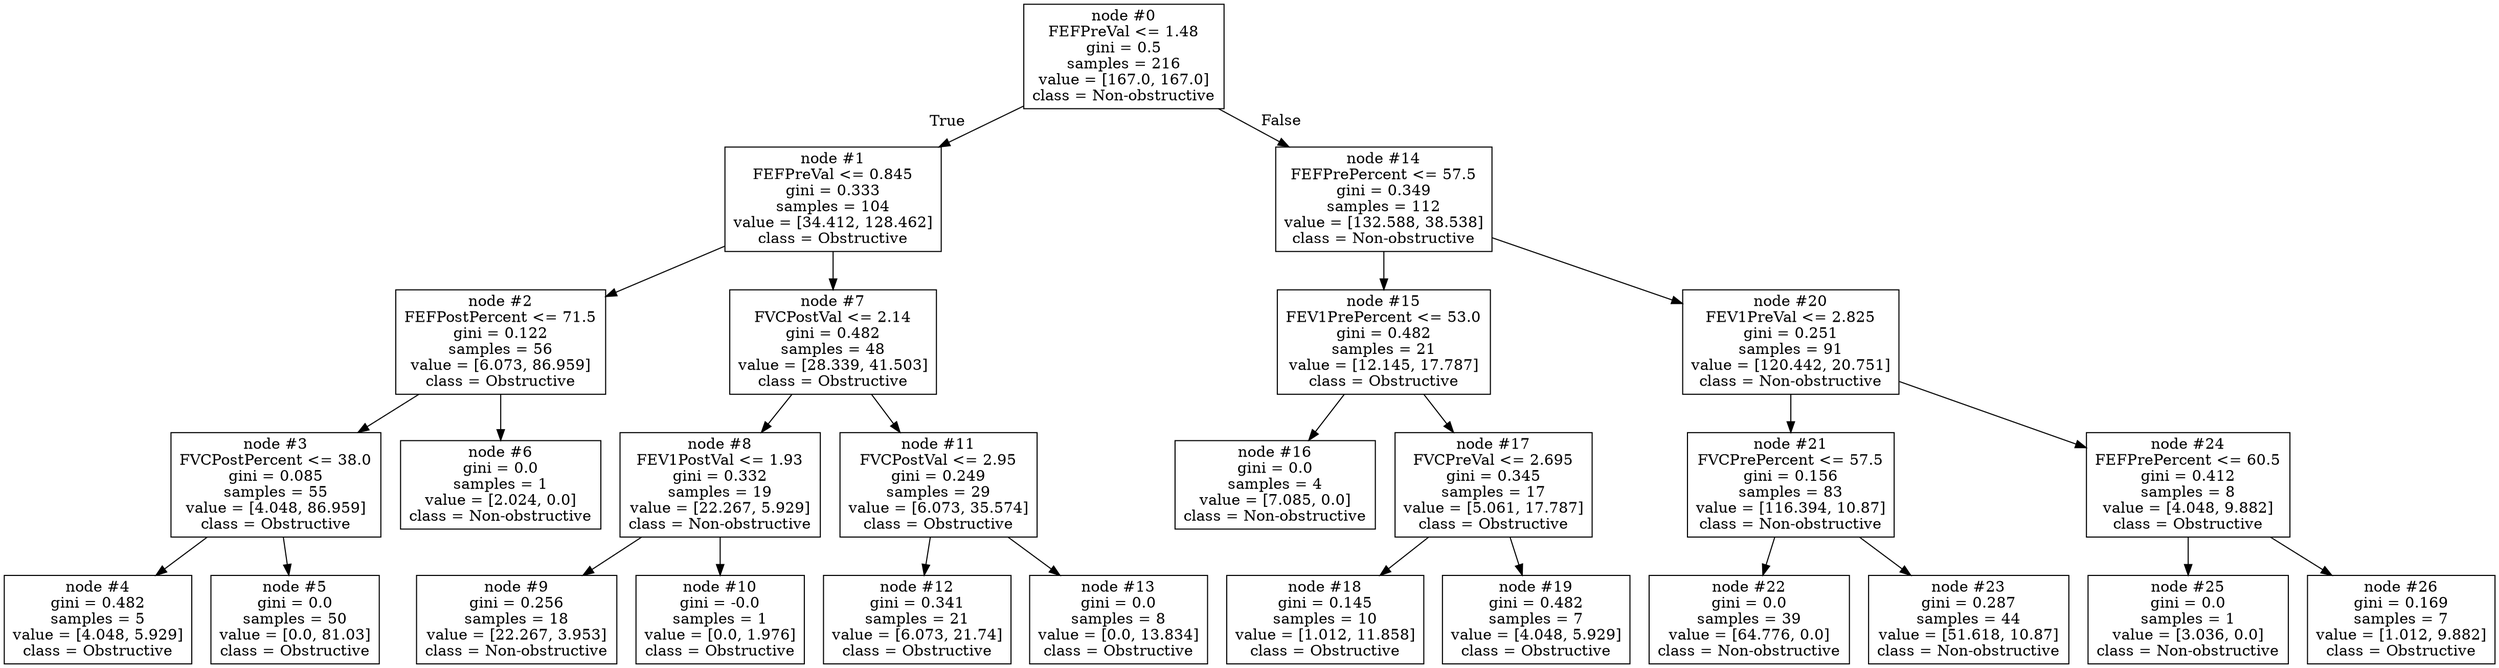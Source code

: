 digraph Tree {
node [shape=box] ;
0 [label="node #0\nFEFPreVal <= 1.48\ngini = 0.5\nsamples = 216\nvalue = [167.0, 167.0]\nclass = Non-obstructive"] ;
1 [label="node #1\nFEFPreVal <= 0.845\ngini = 0.333\nsamples = 104\nvalue = [34.412, 128.462]\nclass = Obstructive"] ;
0 -> 1 [labeldistance=2.5, labelangle=45, headlabel="True"] ;
2 [label="node #2\nFEFPostPercent <= 71.5\ngini = 0.122\nsamples = 56\nvalue = [6.073, 86.959]\nclass = Obstructive"] ;
1 -> 2 ;
3 [label="node #3\nFVCPostPercent <= 38.0\ngini = 0.085\nsamples = 55\nvalue = [4.048, 86.959]\nclass = Obstructive"] ;
2 -> 3 ;
4 [label="node #4\ngini = 0.482\nsamples = 5\nvalue = [4.048, 5.929]\nclass = Obstructive"] ;
3 -> 4 ;
5 [label="node #5\ngini = 0.0\nsamples = 50\nvalue = [0.0, 81.03]\nclass = Obstructive"] ;
3 -> 5 ;
6 [label="node #6\ngini = 0.0\nsamples = 1\nvalue = [2.024, 0.0]\nclass = Non-obstructive"] ;
2 -> 6 ;
7 [label="node #7\nFVCPostVal <= 2.14\ngini = 0.482\nsamples = 48\nvalue = [28.339, 41.503]\nclass = Obstructive"] ;
1 -> 7 ;
8 [label="node #8\nFEV1PostVal <= 1.93\ngini = 0.332\nsamples = 19\nvalue = [22.267, 5.929]\nclass = Non-obstructive"] ;
7 -> 8 ;
9 [label="node #9\ngini = 0.256\nsamples = 18\nvalue = [22.267, 3.953]\nclass = Non-obstructive"] ;
8 -> 9 ;
10 [label="node #10\ngini = -0.0\nsamples = 1\nvalue = [0.0, 1.976]\nclass = Obstructive"] ;
8 -> 10 ;
11 [label="node #11\nFVCPostVal <= 2.95\ngini = 0.249\nsamples = 29\nvalue = [6.073, 35.574]\nclass = Obstructive"] ;
7 -> 11 ;
12 [label="node #12\ngini = 0.341\nsamples = 21\nvalue = [6.073, 21.74]\nclass = Obstructive"] ;
11 -> 12 ;
13 [label="node #13\ngini = 0.0\nsamples = 8\nvalue = [0.0, 13.834]\nclass = Obstructive"] ;
11 -> 13 ;
14 [label="node #14\nFEFPrePercent <= 57.5\ngini = 0.349\nsamples = 112\nvalue = [132.588, 38.538]\nclass = Non-obstructive"] ;
0 -> 14 [labeldistance=2.5, labelangle=-45, headlabel="False"] ;
15 [label="node #15\nFEV1PrePercent <= 53.0\ngini = 0.482\nsamples = 21\nvalue = [12.145, 17.787]\nclass = Obstructive"] ;
14 -> 15 ;
16 [label="node #16\ngini = 0.0\nsamples = 4\nvalue = [7.085, 0.0]\nclass = Non-obstructive"] ;
15 -> 16 ;
17 [label="node #17\nFVCPreVal <= 2.695\ngini = 0.345\nsamples = 17\nvalue = [5.061, 17.787]\nclass = Obstructive"] ;
15 -> 17 ;
18 [label="node #18\ngini = 0.145\nsamples = 10\nvalue = [1.012, 11.858]\nclass = Obstructive"] ;
17 -> 18 ;
19 [label="node #19\ngini = 0.482\nsamples = 7\nvalue = [4.048, 5.929]\nclass = Obstructive"] ;
17 -> 19 ;
20 [label="node #20\nFEV1PreVal <= 2.825\ngini = 0.251\nsamples = 91\nvalue = [120.442, 20.751]\nclass = Non-obstructive"] ;
14 -> 20 ;
21 [label="node #21\nFVCPrePercent <= 57.5\ngini = 0.156\nsamples = 83\nvalue = [116.394, 10.87]\nclass = Non-obstructive"] ;
20 -> 21 ;
22 [label="node #22\ngini = 0.0\nsamples = 39\nvalue = [64.776, 0.0]\nclass = Non-obstructive"] ;
21 -> 22 ;
23 [label="node #23\ngini = 0.287\nsamples = 44\nvalue = [51.618, 10.87]\nclass = Non-obstructive"] ;
21 -> 23 ;
24 [label="node #24\nFEFPrePercent <= 60.5\ngini = 0.412\nsamples = 8\nvalue = [4.048, 9.882]\nclass = Obstructive"] ;
20 -> 24 ;
25 [label="node #25\ngini = 0.0\nsamples = 1\nvalue = [3.036, 0.0]\nclass = Non-obstructive"] ;
24 -> 25 ;
26 [label="node #26\ngini = 0.169\nsamples = 7\nvalue = [1.012, 9.882]\nclass = Obstructive"] ;
24 -> 26 ;
}